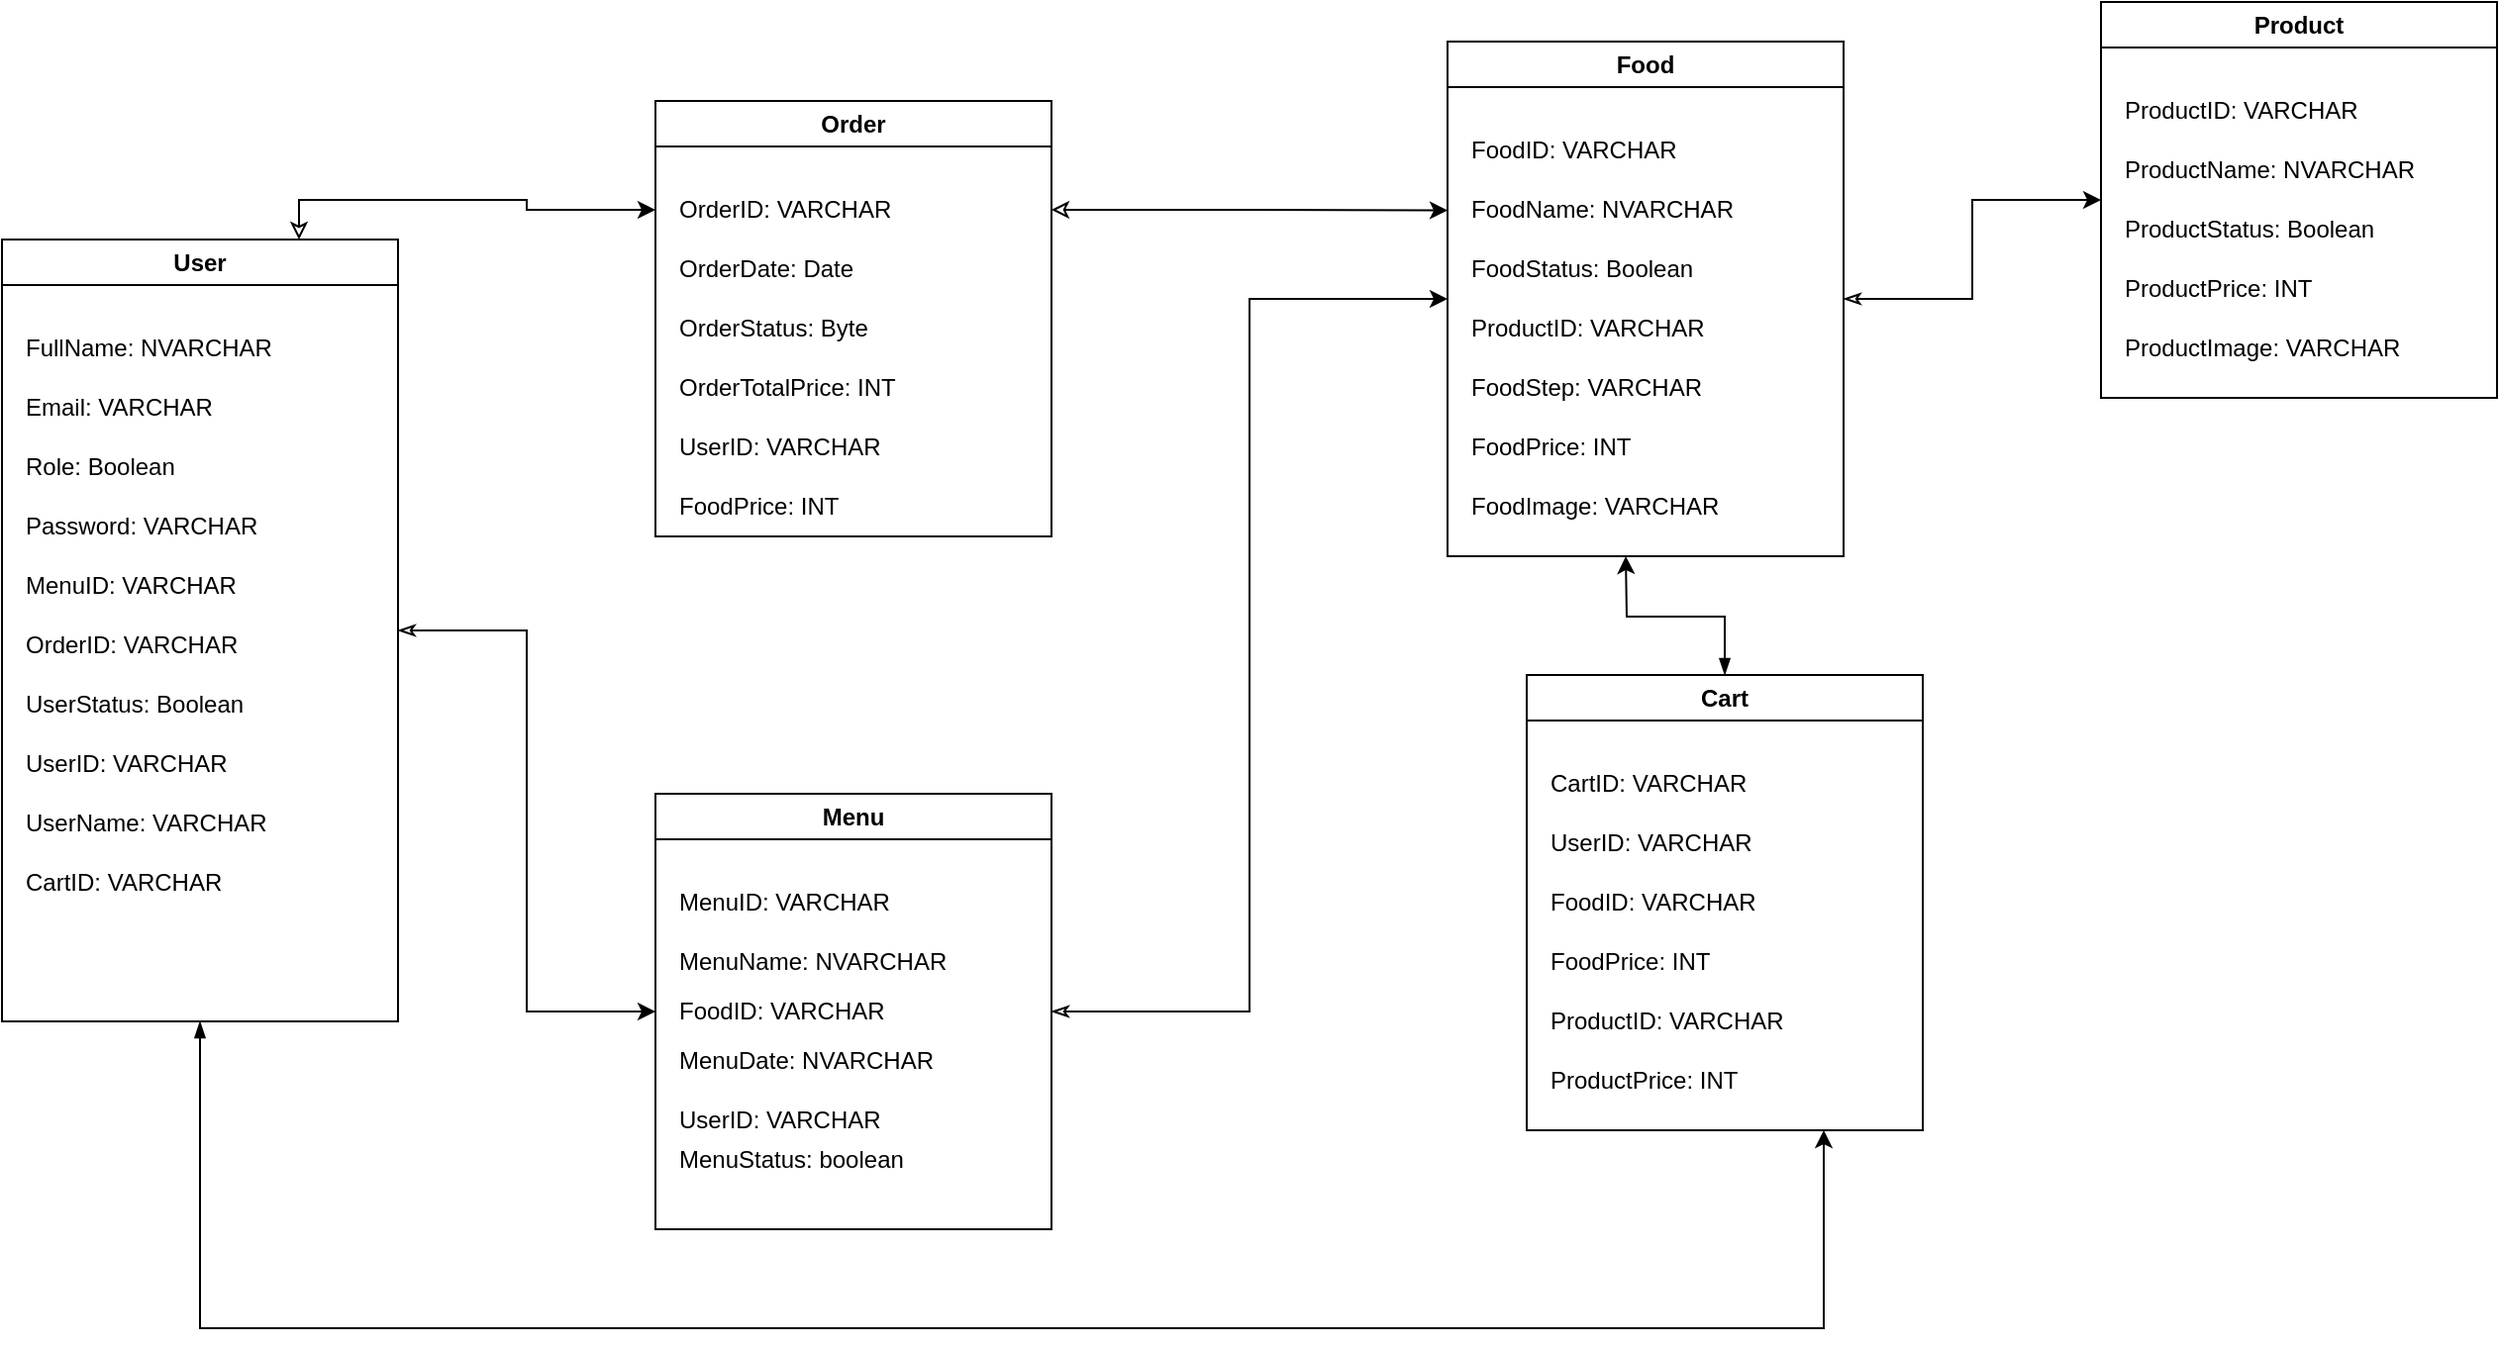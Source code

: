 <mxfile version="24.1.0" type="device">
  <diagram id="C5RBs43oDa-KdzZeNtuy" name="Page-1">
    <mxGraphModel dx="856" dy="827" grid="1" gridSize="10" guides="1" tooltips="1" connect="1" arrows="1" fold="1" page="1" pageScale="1" pageWidth="700" pageHeight="1000" math="0" shadow="0">
      <root>
        <mxCell id="WIyWlLk6GJQsqaUBKTNV-0" />
        <mxCell id="WIyWlLk6GJQsqaUBKTNV-1" parent="WIyWlLk6GJQsqaUBKTNV-0" />
        <mxCell id="eBe9NrjVwhEct2kou5ef-25" style="edgeStyle=orthogonalEdgeStyle;rounded=0;orthogonalLoop=1;jettySize=auto;html=1;exitX=0.75;exitY=0;exitDx=0;exitDy=0;entryX=0;entryY=0.25;entryDx=0;entryDy=0;startArrow=classic;startFill=0;" parent="WIyWlLk6GJQsqaUBKTNV-1" source="wlzenyJbIIAM9l0T2x9z-0" target="eBe9NrjVwhEct2kou5ef-16" edge="1">
          <mxGeometry relative="1" as="geometry" />
        </mxCell>
        <mxCell id="eBe9NrjVwhEct2kou5ef-26" style="edgeStyle=orthogonalEdgeStyle;rounded=0;orthogonalLoop=1;jettySize=auto;html=1;exitX=1;exitY=0.5;exitDx=0;exitDy=0;entryX=0;entryY=0.5;entryDx=0;entryDy=0;startArrow=classicThin;startFill=0;" parent="WIyWlLk6GJQsqaUBKTNV-1" source="wlzenyJbIIAM9l0T2x9z-0" target="wlzenyJbIIAM9l0T2x9z-10" edge="1">
          <mxGeometry relative="1" as="geometry" />
        </mxCell>
        <mxCell id="eBe9NrjVwhEct2kou5ef-47" style="edgeStyle=orthogonalEdgeStyle;rounded=0;orthogonalLoop=1;jettySize=auto;html=1;exitX=0.5;exitY=1;exitDx=0;exitDy=0;entryX=0.75;entryY=1;entryDx=0;entryDy=0;startArrow=blockThin;startFill=1;" parent="WIyWlLk6GJQsqaUBKTNV-1" source="wlzenyJbIIAM9l0T2x9z-0" target="eBe9NrjVwhEct2kou5ef-30" edge="1">
          <mxGeometry relative="1" as="geometry">
            <Array as="points">
              <mxPoint x="210" y="740" />
              <mxPoint x="1030" y="740" />
            </Array>
          </mxGeometry>
        </mxCell>
        <mxCell id="wlzenyJbIIAM9l0T2x9z-0" value="User" style="swimlane;whiteSpace=wrap;html=1;" parent="WIyWlLk6GJQsqaUBKTNV-1" vertex="1">
          <mxGeometry x="110" y="190" width="200" height="395" as="geometry" />
        </mxCell>
        <mxCell id="wlzenyJbIIAM9l0T2x9z-3" value="FullName: NVARCHAR" style="text;html=1;align=left;verticalAlign=middle;whiteSpace=wrap;rounded=0;" parent="wlzenyJbIIAM9l0T2x9z-0" vertex="1">
          <mxGeometry x="10" y="40" width="160" height="30" as="geometry" />
        </mxCell>
        <mxCell id="wlzenyJbIIAM9l0T2x9z-4" value="Email: VARCHAR" style="text;html=1;align=left;verticalAlign=middle;whiteSpace=wrap;rounded=0;" parent="wlzenyJbIIAM9l0T2x9z-0" vertex="1">
          <mxGeometry x="10" y="70" width="160" height="30" as="geometry" />
        </mxCell>
        <mxCell id="wlzenyJbIIAM9l0T2x9z-5" value="Role: Boolean" style="text;html=1;align=left;verticalAlign=middle;whiteSpace=wrap;rounded=0;" parent="wlzenyJbIIAM9l0T2x9z-0" vertex="1">
          <mxGeometry x="10" y="100" width="160" height="30" as="geometry" />
        </mxCell>
        <mxCell id="wlzenyJbIIAM9l0T2x9z-6" value="Password: VARCHAR" style="text;html=1;align=left;verticalAlign=middle;whiteSpace=wrap;rounded=0;" parent="wlzenyJbIIAM9l0T2x9z-0" vertex="1">
          <mxGeometry x="10" y="130" width="160" height="30" as="geometry" />
        </mxCell>
        <mxCell id="wlzenyJbIIAM9l0T2x9z-7" value="MenuID: VARCHAR" style="text;html=1;align=left;verticalAlign=middle;whiteSpace=wrap;rounded=0;" parent="wlzenyJbIIAM9l0T2x9z-0" vertex="1">
          <mxGeometry x="10" y="160" width="160" height="30" as="geometry" />
        </mxCell>
        <mxCell id="wlzenyJbIIAM9l0T2x9z-8" value="OrderID: VARCHAR" style="text;html=1;align=left;verticalAlign=middle;whiteSpace=wrap;rounded=0;" parent="wlzenyJbIIAM9l0T2x9z-0" vertex="1">
          <mxGeometry x="10" y="190" width="160" height="30" as="geometry" />
        </mxCell>
        <mxCell id="wlzenyJbIIAM9l0T2x9z-9" value="UserStatus: Boolean" style="text;html=1;align=left;verticalAlign=middle;whiteSpace=wrap;rounded=0;" parent="wlzenyJbIIAM9l0T2x9z-0" vertex="1">
          <mxGeometry x="10" y="220" width="160" height="30" as="geometry" />
        </mxCell>
        <mxCell id="wlzenyJbIIAM9l0T2x9z-18" value="UserID: VARCHAR" style="text;html=1;align=left;verticalAlign=middle;whiteSpace=wrap;rounded=0;" parent="wlzenyJbIIAM9l0T2x9z-0" vertex="1">
          <mxGeometry x="10" y="250" width="160" height="30" as="geometry" />
        </mxCell>
        <mxCell id="iK7r8L6nQ7AS_cM26z_x-1" value="UserName: VARCHAR" style="text;html=1;align=left;verticalAlign=middle;whiteSpace=wrap;rounded=0;" parent="wlzenyJbIIAM9l0T2x9z-0" vertex="1">
          <mxGeometry x="10" y="280" width="160" height="30" as="geometry" />
        </mxCell>
        <mxCell id="jplNvjDEhCDdt2a2HbCQ-0" value="CartID: VARCHAR" style="text;html=1;align=left;verticalAlign=middle;whiteSpace=wrap;rounded=0;" parent="wlzenyJbIIAM9l0T2x9z-0" vertex="1">
          <mxGeometry x="10" y="310" width="160" height="30" as="geometry" />
        </mxCell>
        <mxCell id="eBe9NrjVwhEct2kou5ef-28" style="edgeStyle=orthogonalEdgeStyle;rounded=0;orthogonalLoop=1;jettySize=auto;html=1;exitX=1;exitY=0.5;exitDx=0;exitDy=0;entryX=0;entryY=0.5;entryDx=0;entryDy=0;startArrow=classicThin;startFill=0;" parent="WIyWlLk6GJQsqaUBKTNV-1" source="wlzenyJbIIAM9l0T2x9z-10" target="eBe9NrjVwhEct2kou5ef-0" edge="1">
          <mxGeometry relative="1" as="geometry" />
        </mxCell>
        <mxCell id="wlzenyJbIIAM9l0T2x9z-10" value="Menu" style="swimlane;whiteSpace=wrap;html=1;" parent="WIyWlLk6GJQsqaUBKTNV-1" vertex="1">
          <mxGeometry x="440" y="470" width="200" height="220" as="geometry" />
        </mxCell>
        <mxCell id="wlzenyJbIIAM9l0T2x9z-11" value="MenuID: VARCHAR" style="text;html=1;align=left;verticalAlign=middle;whiteSpace=wrap;rounded=0;" parent="wlzenyJbIIAM9l0T2x9z-10" vertex="1">
          <mxGeometry x="10" y="40" width="160" height="30" as="geometry" />
        </mxCell>
        <mxCell id="wlzenyJbIIAM9l0T2x9z-12" value="FoodID: VARCHAR" style="text;html=1;align=left;verticalAlign=middle;whiteSpace=wrap;rounded=0;" parent="wlzenyJbIIAM9l0T2x9z-10" vertex="1">
          <mxGeometry x="10" y="95" width="160" height="30" as="geometry" />
        </mxCell>
        <mxCell id="wlzenyJbIIAM9l0T2x9z-13" value="MenuDate: NVARCHAR" style="text;html=1;align=left;verticalAlign=middle;whiteSpace=wrap;rounded=0;" parent="wlzenyJbIIAM9l0T2x9z-10" vertex="1">
          <mxGeometry x="10" y="120" width="160" height="30" as="geometry" />
        </mxCell>
        <mxCell id="wlzenyJbIIAM9l0T2x9z-14" value="UserID: VARCHAR" style="text;html=1;align=left;verticalAlign=middle;whiteSpace=wrap;rounded=0;" parent="wlzenyJbIIAM9l0T2x9z-10" vertex="1">
          <mxGeometry x="10" y="150" width="160" height="30" as="geometry" />
        </mxCell>
        <mxCell id="2pTqiuVihy7p_YKLxnr8-0" value="MenuName: NVARCHAR" style="text;html=1;align=left;verticalAlign=middle;whiteSpace=wrap;rounded=0;" vertex="1" parent="wlzenyJbIIAM9l0T2x9z-10">
          <mxGeometry x="10" y="70" width="160" height="30" as="geometry" />
        </mxCell>
        <mxCell id="2pTqiuVihy7p_YKLxnr8-1" value="MenuStatus: boolean" style="text;html=1;align=left;verticalAlign=middle;whiteSpace=wrap;rounded=0;" vertex="1" parent="wlzenyJbIIAM9l0T2x9z-10">
          <mxGeometry x="10" y="170" width="160" height="30" as="geometry" />
        </mxCell>
        <mxCell id="eBe9NrjVwhEct2kou5ef-29" style="edgeStyle=orthogonalEdgeStyle;rounded=0;orthogonalLoop=1;jettySize=auto;html=1;exitX=1;exitY=0.5;exitDx=0;exitDy=0;entryX=0;entryY=0.5;entryDx=0;entryDy=0;startArrow=classicThin;startFill=0;" parent="WIyWlLk6GJQsqaUBKTNV-1" source="eBe9NrjVwhEct2kou5ef-0" target="eBe9NrjVwhEct2kou5ef-9" edge="1">
          <mxGeometry relative="1" as="geometry" />
        </mxCell>
        <mxCell id="eBe9NrjVwhEct2kou5ef-0" value="Food" style="swimlane;whiteSpace=wrap;html=1;" parent="WIyWlLk6GJQsqaUBKTNV-1" vertex="1">
          <mxGeometry x="840" y="90" width="200" height="260" as="geometry" />
        </mxCell>
        <mxCell id="eBe9NrjVwhEct2kou5ef-1" value="FoodID: VARCHAR" style="text;html=1;align=left;verticalAlign=middle;whiteSpace=wrap;rounded=0;" parent="eBe9NrjVwhEct2kou5ef-0" vertex="1">
          <mxGeometry x="10" y="40" width="160" height="30" as="geometry" />
        </mxCell>
        <mxCell id="eBe9NrjVwhEct2kou5ef-2" value="FoodName: NVARCHAR" style="text;html=1;align=left;verticalAlign=middle;whiteSpace=wrap;rounded=0;" parent="eBe9NrjVwhEct2kou5ef-0" vertex="1">
          <mxGeometry x="10" y="70" width="160" height="30" as="geometry" />
        </mxCell>
        <mxCell id="eBe9NrjVwhEct2kou5ef-3" value="FoodStatus: Boolean" style="text;html=1;align=left;verticalAlign=middle;whiteSpace=wrap;rounded=0;" parent="eBe9NrjVwhEct2kou5ef-0" vertex="1">
          <mxGeometry x="10" y="100" width="160" height="30" as="geometry" />
        </mxCell>
        <mxCell id="eBe9NrjVwhEct2kou5ef-4" value="ProductID: VARCHAR" style="text;html=1;align=left;verticalAlign=middle;whiteSpace=wrap;rounded=0;" parent="eBe9NrjVwhEct2kou5ef-0" vertex="1">
          <mxGeometry x="10" y="130" width="160" height="30" as="geometry" />
        </mxCell>
        <mxCell id="eBe9NrjVwhEct2kou5ef-5" value="FoodStep: VARCHAR" style="text;html=1;align=left;verticalAlign=middle;whiteSpace=wrap;rounded=0;" parent="eBe9NrjVwhEct2kou5ef-0" vertex="1">
          <mxGeometry x="10" y="160" width="160" height="30" as="geometry" />
        </mxCell>
        <mxCell id="eBe9NrjVwhEct2kou5ef-15" value="FoodPrice: INT" style="text;html=1;align=left;verticalAlign=middle;whiteSpace=wrap;rounded=0;" parent="eBe9NrjVwhEct2kou5ef-0" vertex="1">
          <mxGeometry x="10" y="190" width="160" height="30" as="geometry" />
        </mxCell>
        <mxCell id="iK7r8L6nQ7AS_cM26z_x-0" value="FoodImage: VARCHAR" style="text;html=1;align=left;verticalAlign=middle;whiteSpace=wrap;rounded=0;" parent="eBe9NrjVwhEct2kou5ef-0" vertex="1">
          <mxGeometry x="10" y="220" width="160" height="30" as="geometry" />
        </mxCell>
        <mxCell id="eBe9NrjVwhEct2kou5ef-9" value="Product" style="swimlane;whiteSpace=wrap;html=1;" parent="WIyWlLk6GJQsqaUBKTNV-1" vertex="1">
          <mxGeometry x="1170" y="70" width="200" height="200" as="geometry" />
        </mxCell>
        <mxCell id="eBe9NrjVwhEct2kou5ef-10" value="ProductID: VARCHAR" style="text;html=1;align=left;verticalAlign=middle;whiteSpace=wrap;rounded=0;" parent="eBe9NrjVwhEct2kou5ef-9" vertex="1">
          <mxGeometry x="10" y="40" width="160" height="30" as="geometry" />
        </mxCell>
        <mxCell id="eBe9NrjVwhEct2kou5ef-11" value="ProductName: NVARCHAR" style="text;html=1;align=left;verticalAlign=middle;whiteSpace=wrap;rounded=0;" parent="eBe9NrjVwhEct2kou5ef-9" vertex="1">
          <mxGeometry x="10" y="70" width="160" height="30" as="geometry" />
        </mxCell>
        <mxCell id="eBe9NrjVwhEct2kou5ef-12" value="ProductStatus: Boolean" style="text;html=1;align=left;verticalAlign=middle;whiteSpace=wrap;rounded=0;" parent="eBe9NrjVwhEct2kou5ef-9" vertex="1">
          <mxGeometry x="10" y="100" width="160" height="30" as="geometry" />
        </mxCell>
        <mxCell id="jplNvjDEhCDdt2a2HbCQ-1" value="ProductPrice: INT" style="text;html=1;align=left;verticalAlign=middle;whiteSpace=wrap;rounded=0;" parent="eBe9NrjVwhEct2kou5ef-9" vertex="1">
          <mxGeometry x="10" y="130" width="160" height="30" as="geometry" />
        </mxCell>
        <mxCell id="jplNvjDEhCDdt2a2HbCQ-2" value="ProductImage: VARCHAR" style="text;html=1;align=left;verticalAlign=middle;whiteSpace=wrap;rounded=0;" parent="eBe9NrjVwhEct2kou5ef-9" vertex="1">
          <mxGeometry x="10" y="160" width="160" height="30" as="geometry" />
        </mxCell>
        <mxCell id="eBe9NrjVwhEct2kou5ef-27" style="edgeStyle=orthogonalEdgeStyle;rounded=0;orthogonalLoop=1;jettySize=auto;html=1;exitX=1;exitY=0.25;exitDx=0;exitDy=0;startArrow=classic;startFill=0;" parent="WIyWlLk6GJQsqaUBKTNV-1" source="eBe9NrjVwhEct2kou5ef-16" edge="1">
          <mxGeometry relative="1" as="geometry">
            <mxPoint x="840" y="175.308" as="targetPoint" />
          </mxGeometry>
        </mxCell>
        <mxCell id="eBe9NrjVwhEct2kou5ef-16" value="Order" style="swimlane;whiteSpace=wrap;html=1;" parent="WIyWlLk6GJQsqaUBKTNV-1" vertex="1">
          <mxGeometry x="440" y="120" width="200" height="220" as="geometry" />
        </mxCell>
        <mxCell id="eBe9NrjVwhEct2kou5ef-17" value="OrderID: VARCHAR" style="text;html=1;align=left;verticalAlign=middle;whiteSpace=wrap;rounded=0;" parent="eBe9NrjVwhEct2kou5ef-16" vertex="1">
          <mxGeometry x="10" y="40" width="160" height="30" as="geometry" />
        </mxCell>
        <mxCell id="eBe9NrjVwhEct2kou5ef-18" value="OrderDate: Date" style="text;html=1;align=left;verticalAlign=middle;whiteSpace=wrap;rounded=0;" parent="eBe9NrjVwhEct2kou5ef-16" vertex="1">
          <mxGeometry x="10" y="70" width="160" height="30" as="geometry" />
        </mxCell>
        <mxCell id="eBe9NrjVwhEct2kou5ef-19" value="OrderStatus: Byte" style="text;html=1;align=left;verticalAlign=middle;whiteSpace=wrap;rounded=0;" parent="eBe9NrjVwhEct2kou5ef-16" vertex="1">
          <mxGeometry x="10" y="100" width="160" height="30" as="geometry" />
        </mxCell>
        <mxCell id="eBe9NrjVwhEct2kou5ef-20" value="OrderTotalPrice: INT" style="text;html=1;align=left;verticalAlign=middle;whiteSpace=wrap;rounded=0;" parent="eBe9NrjVwhEct2kou5ef-16" vertex="1">
          <mxGeometry x="10" y="130" width="160" height="30" as="geometry" />
        </mxCell>
        <mxCell id="eBe9NrjVwhEct2kou5ef-21" value="UserID: VARCHAR" style="text;html=1;align=left;verticalAlign=middle;whiteSpace=wrap;rounded=0;" parent="eBe9NrjVwhEct2kou5ef-16" vertex="1">
          <mxGeometry x="10" y="160" width="160" height="30" as="geometry" />
        </mxCell>
        <mxCell id="eBe9NrjVwhEct2kou5ef-22" value="FoodPrice: INT" style="text;html=1;align=left;verticalAlign=middle;whiteSpace=wrap;rounded=0;" parent="eBe9NrjVwhEct2kou5ef-16" vertex="1">
          <mxGeometry x="10" y="190" width="160" height="30" as="geometry" />
        </mxCell>
        <mxCell id="eBe9NrjVwhEct2kou5ef-48" style="edgeStyle=orthogonalEdgeStyle;rounded=0;orthogonalLoop=1;jettySize=auto;html=1;exitX=0.5;exitY=0;exitDx=0;exitDy=0;startArrow=blockThin;startFill=1;" parent="WIyWlLk6GJQsqaUBKTNV-1" source="eBe9NrjVwhEct2kou5ef-30" edge="1">
          <mxGeometry relative="1" as="geometry">
            <mxPoint x="930" y="350" as="targetPoint" />
          </mxGeometry>
        </mxCell>
        <mxCell id="eBe9NrjVwhEct2kou5ef-30" value="Cart" style="swimlane;whiteSpace=wrap;html=1;" parent="WIyWlLk6GJQsqaUBKTNV-1" vertex="1">
          <mxGeometry x="880" y="410" width="200" height="230" as="geometry" />
        </mxCell>
        <mxCell id="eBe9NrjVwhEct2kou5ef-31" value="CartID: VARCHAR" style="text;html=1;align=left;verticalAlign=middle;whiteSpace=wrap;rounded=0;" parent="eBe9NrjVwhEct2kou5ef-30" vertex="1">
          <mxGeometry x="10" y="40" width="160" height="30" as="geometry" />
        </mxCell>
        <mxCell id="eBe9NrjVwhEct2kou5ef-32" value="UserID: VARCHAR" style="text;html=1;align=left;verticalAlign=middle;whiteSpace=wrap;rounded=0;" parent="eBe9NrjVwhEct2kou5ef-30" vertex="1">
          <mxGeometry x="10" y="70" width="160" height="30" as="geometry" />
        </mxCell>
        <mxCell id="eBe9NrjVwhEct2kou5ef-33" value="FoodID: VARCHAR" style="text;html=1;align=left;verticalAlign=middle;whiteSpace=wrap;rounded=0;" parent="eBe9NrjVwhEct2kou5ef-30" vertex="1">
          <mxGeometry x="10" y="100" width="160" height="30" as="geometry" />
        </mxCell>
        <mxCell id="nrRDrl95SVB0rjQ9r-i_-12" value="ProductID: VARCHAR" style="text;html=1;align=left;verticalAlign=middle;whiteSpace=wrap;rounded=0;" parent="eBe9NrjVwhEct2kou5ef-30" vertex="1">
          <mxGeometry x="10" y="160" width="160" height="30" as="geometry" />
        </mxCell>
        <mxCell id="jplNvjDEhCDdt2a2HbCQ-3" value="FoodPrice: INT" style="text;html=1;align=left;verticalAlign=middle;whiteSpace=wrap;rounded=0;" parent="eBe9NrjVwhEct2kou5ef-30" vertex="1">
          <mxGeometry x="10" y="130" width="160" height="30" as="geometry" />
        </mxCell>
        <mxCell id="jplNvjDEhCDdt2a2HbCQ-4" value="ProductPrice: INT" style="text;html=1;align=left;verticalAlign=middle;whiteSpace=wrap;rounded=0;" parent="eBe9NrjVwhEct2kou5ef-30" vertex="1">
          <mxGeometry x="10" y="190" width="160" height="30" as="geometry" />
        </mxCell>
      </root>
    </mxGraphModel>
  </diagram>
</mxfile>
